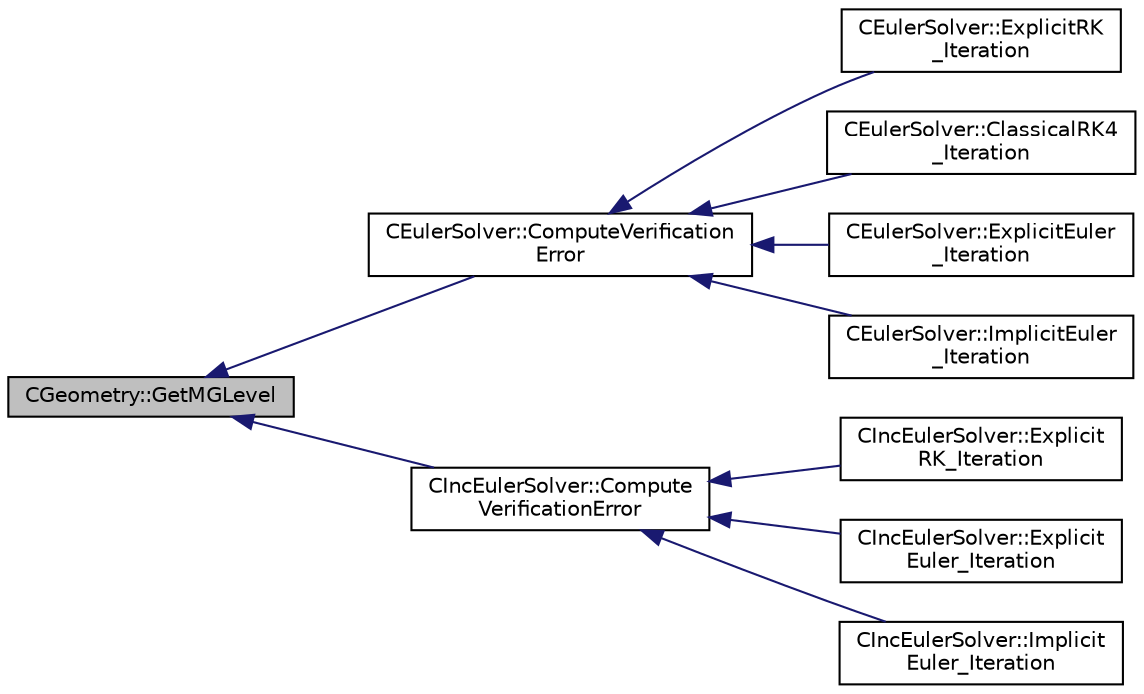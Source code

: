 digraph "CGeometry::GetMGLevel"
{
  edge [fontname="Helvetica",fontsize="10",labelfontname="Helvetica",labelfontsize="10"];
  node [fontname="Helvetica",fontsize="10",shape=record];
  rankdir="LR";
  Node602 [label="CGeometry::GetMGLevel",height=0.2,width=0.4,color="black", fillcolor="grey75", style="filled", fontcolor="black"];
  Node602 -> Node603 [dir="back",color="midnightblue",fontsize="10",style="solid",fontname="Helvetica"];
  Node603 [label="CEulerSolver::ComputeVerification\lError",height=0.2,width=0.4,color="black", fillcolor="white", style="filled",URL="$class_c_euler_solver.html#a37498604753b1606c70ff04dddb707b3",tooltip="Compute the global error measures (L2, Linf) for verification cases. "];
  Node603 -> Node604 [dir="back",color="midnightblue",fontsize="10",style="solid",fontname="Helvetica"];
  Node604 [label="CEulerSolver::ExplicitRK\l_Iteration",height=0.2,width=0.4,color="black", fillcolor="white", style="filled",URL="$class_c_euler_solver.html#ac3d1b3a1fee6613906b56a9698bfe680",tooltip="Update the solution using a Runge-Kutta scheme. "];
  Node603 -> Node605 [dir="back",color="midnightblue",fontsize="10",style="solid",fontname="Helvetica"];
  Node605 [label="CEulerSolver::ClassicalRK4\l_Iteration",height=0.2,width=0.4,color="black", fillcolor="white", style="filled",URL="$class_c_euler_solver.html#ad87a9109a645f0ea9e38336d2a6bf196",tooltip="Update the solution using the classical fourth-order Runge-Kutta scheme. "];
  Node603 -> Node606 [dir="back",color="midnightblue",fontsize="10",style="solid",fontname="Helvetica"];
  Node606 [label="CEulerSolver::ExplicitEuler\l_Iteration",height=0.2,width=0.4,color="black", fillcolor="white", style="filled",URL="$class_c_euler_solver.html#a1f798a3f88873d6d634b90f8816eccde",tooltip="Update the solution using the explicit Euler scheme. "];
  Node603 -> Node607 [dir="back",color="midnightblue",fontsize="10",style="solid",fontname="Helvetica"];
  Node607 [label="CEulerSolver::ImplicitEuler\l_Iteration",height=0.2,width=0.4,color="black", fillcolor="white", style="filled",URL="$class_c_euler_solver.html#a4e8277fc44dc97c8d73fbe3347204372",tooltip="Update the solution using an implicit Euler scheme. "];
  Node602 -> Node608 [dir="back",color="midnightblue",fontsize="10",style="solid",fontname="Helvetica"];
  Node608 [label="CIncEulerSolver::Compute\lVerificationError",height=0.2,width=0.4,color="black", fillcolor="white", style="filled",URL="$class_c_inc_euler_solver.html#abadd4cbdfd6257aedf667081237b232a",tooltip="Compute the global error measures (L2, Linf) for verification cases. "];
  Node608 -> Node609 [dir="back",color="midnightblue",fontsize="10",style="solid",fontname="Helvetica"];
  Node609 [label="CIncEulerSolver::Explicit\lRK_Iteration",height=0.2,width=0.4,color="black", fillcolor="white", style="filled",URL="$class_c_inc_euler_solver.html#a2f6c1370f17da44680c1ff1b6be6c9a1",tooltip="Update the solution using a Runge-Kutta scheme. "];
  Node608 -> Node610 [dir="back",color="midnightblue",fontsize="10",style="solid",fontname="Helvetica"];
  Node610 [label="CIncEulerSolver::Explicit\lEuler_Iteration",height=0.2,width=0.4,color="black", fillcolor="white", style="filled",URL="$class_c_inc_euler_solver.html#a66aac46e83451e30828ad808becb1f73",tooltip="Update the solution using the explicit Euler scheme. "];
  Node608 -> Node611 [dir="back",color="midnightblue",fontsize="10",style="solid",fontname="Helvetica"];
  Node611 [label="CIncEulerSolver::Implicit\lEuler_Iteration",height=0.2,width=0.4,color="black", fillcolor="white", style="filled",URL="$class_c_inc_euler_solver.html#ad84dd4225bb9d158c52b26e2f30f6fa7",tooltip="Update the solution using an implicit Euler scheme. "];
}
